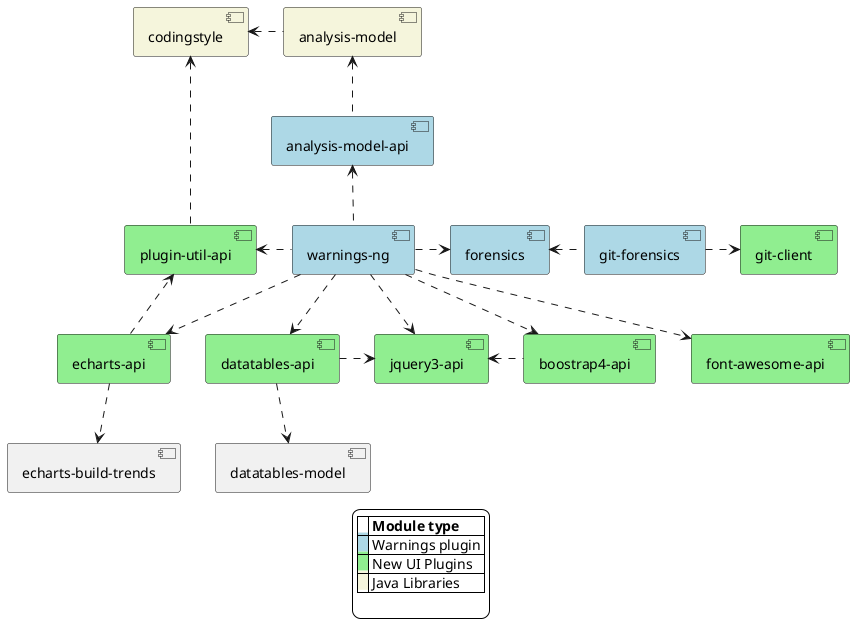@startuml

skinparam componentStyle uml2

skinparam component {
  BackgroundColor<<optional>> beige
  BackgroundColor<<test>> lightGreen
  BackgroundColor<<runtime>> lightBlue
  BackgroundColor<<provided>> lightGray
}

component [analysis-model] #beige
component [codingstyle] #beige

[analysis-model] .left.> [codingstyle]

component [analysis-model-api] #lightBlue

component [boostrap4-api] #lightGreen
component [datatables-api] #lightGreen
component [jquery3-api] #lightGreen
component [font-awesome-api] #lightGreen
component [echarts-api] #lightGreen
component [plugin-util-api] #lightGreen

component [echarts-api] #lightGreen

component [warnings-ng] #lightBlue
component [forensics] #lightBlue
component [git-forensics] #lightBlue

component [git-client] #lightGreen

[analysis-model-api] .up.> [analysis-model]
[warnings-ng] .up.> [analysis-model-api]
[warnings-ng] .right.> [forensics]
[git-forensics] .left.> [forensics]
[git-client] <.left. [git-forensics]

[warnings-ng] ..> [jquery3-api]
[warnings-ng] ..> [datatables-api]
[warnings-ng] ..> [boostrap4-api]
[warnings-ng] ..> [font-awesome-api]
[warnings-ng] ..> [echarts-api]
[warnings-ng] .left.> [plugin-util-api]

[plugin-util-api] .up.> [codingstyle]
[datatables-api] .> [jquery3-api]
[jquery3-api] <. [boostrap4-api]

[datatables-api] ..> [datatables-model]
[echarts-api] ..> [echarts-build-trends]
[echarts-api] .> [plugin-util-api]

skinparam legendBackgroundColor white

legend
|= |= Module type |
|<back:lightBlue>   </back>| Warnings plugin |
|<back:lightGreen>   </back>| New UI Plugins |
|<back:beige>   </back>| Java Libraries |

endlegend

@enduml
